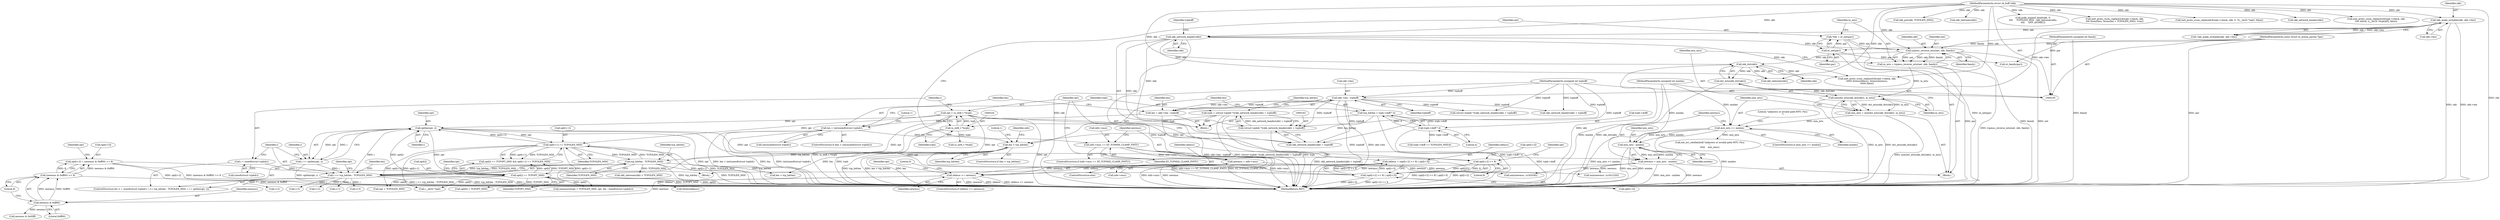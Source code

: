 digraph "0_linux_2638fd0f92d4397884fd991d8f4925cb3f081901@array" {
"1000289" [label="(Call,opt[i+2] = (newmss & 0xff00) >> 8)"];
"1000295" [label="(Call,(newmss & 0xff00) >> 8)"];
"1000296" [label="(Call,newmss & 0xff00)"];
"1000284" [label="(Call,oldmss <= newmss)"];
"1000268" [label="(Call,oldmss = (opt[i+2] << 8) | opt[i+3])"];
"1000270" [label="(Call,(opt[i+2] << 8) | opt[i+3])"];
"1000271" [label="(Call,opt[i+2] << 8)"];
"1000231" [label="(Call,opt = (u_int8_t *)tcph)"];
"1000233" [label="(Call,(u_int8_t *)tcph)"];
"1000160" [label="(Call,tcph = (struct tcphdr *)(skb_network_header(skb) + tcphoff))"];
"1000162" [label="(Call,(struct tcphdr *)(skb_network_header(skb) + tcphoff))"];
"1000165" [label="(Call,skb_network_header(skb))"];
"1000135" [label="(Call,skb_make_writable(skb, skb->len))"];
"1000106" [label="(MethodParameterIn,struct sk_buff *skb)"];
"1000145" [label="(Call,skb->len - tcphoff)"];
"1000109" [label="(MethodParameterIn,unsigned int tcphoff)"];
"1000248" [label="(Call,optlen(opt, i))"];
"1000259" [label="(Call,opt[i+1] == TCPOLEN_MSS)"];
"1000243" [label="(Call,tcp_hdrlen - TCPOLEN_MSS)"];
"1000176" [label="(Call,len < tcp_hdrlen)"];
"1000151" [label="(Call,len < (int)sizeof(struct tcphdr))"];
"1000143" [label="(Call,len = skb->len - tcphoff)"];
"1000168" [label="(Call,tcp_hdrlen = tcph->doff * 4)"];
"1000170" [label="(Call,tcph->doff * 4)"];
"1000254" [label="(Call,opt[i] == TCPOPT_MSS)"];
"1000241" [label="(Call,i <= tcp_hdrlen - TCPOLEN_MSS)"];
"1000237" [label="(Call,i = sizeof(struct tcphdr))"];
"1000246" [label="(Call,i += optlen(opt, i))"];
"1000220" [label="(Call,newmss = min_mtu - minlen)"];
"1000222" [label="(Call,min_mtu - minlen)"];
"1000210" [label="(Call,min_mtu <= minlen)"];
"1000202" [label="(Call,min_mtu = min(dst_mtu(skb_dst(skb)), in_mtu))"];
"1000204" [label="(Call,min(dst_mtu(skb_dst(skb)), in_mtu))"];
"1000205" [label="(Call,dst_mtu(skb_dst(skb)))"];
"1000206" [label="(Call,skb_dst(skb))"];
"1000197" [label="(Call,tcpmss_reverse_mtu(net, skb, family))"];
"1000190" [label="(Call,*net = xt_net(par))"];
"1000192" [label="(Call,xt_net(par))"];
"1000107" [label="(MethodParameterIn,const struct xt_action_param *par)"];
"1000108" [label="(MethodParameterIn,unsigned int family)"];
"1000195" [label="(Call,in_mtu = tcpmss_reverse_mtu(net, skb, family))"];
"1000110" [label="(MethodParameterIn,unsigned int minlen)"];
"1000226" [label="(Call,newmss = info->mss)"];
"1000183" [label="(Call,info->mss == XT_TCPMSS_CLAMP_PMTU)"];
"1000354" [label="(Call,skb_put(skb, TCPOLEN_MSS))"];
"1000386" [label="(Call,opt + TCPOLEN_MSS)"];
"1000184" [label="(Call,info->mss)"];
"1000171" [label="(Call,tcph->doff)"];
"1000359" [label="(Call,xt_family(par))"];
"1000107" [label="(MethodParameterIn,const struct xt_action_param *par)"];
"1000232" [label="(Identifier,opt)"];
"1000222" [label="(Call,min_mtu - minlen)"];
"1000191" [label="(Identifier,net)"];
"1000256" [label="(Identifier,opt)"];
"1000297" [label="(Identifier,newmss)"];
"1000206" [label="(Call,skb_dst(skb))"];
"1000303" [label="(Call,i+3)"];
"1000296" [label="(Call,newmss & 0xff00)"];
"1000274" [label="(Call,i+2)"];
"1000258" [label="(Identifier,TCPOPT_MSS)"];
"1000315" [label="(Call,htons(oldmss))"];
"1000199" [label="(Identifier,skb)"];
"1000202" [label="(Call,min_mtu = min(dst_mtu(skb_dst(skb)), in_mtu))"];
"1000214" [label="(Call,net_err_ratelimited(\"unknown or invalid path-MTU (%u)\n\",\n\t\t\t\t\t    min_mtu))"];
"1000151" [label="(Call,len < (int)sizeof(struct tcphdr))"];
"1000348" [label="(Call,(struct tcphdr *)(skb_network_header(skb) + tcphoff))"];
"1000176" [label="(Call,len < tcp_hdrlen)"];
"1000340" [label="(Call,skb_tailroom(skb))"];
"1000150" [label="(ControlStructure,if (len < (int)sizeof(struct tcphdr)))"];
"1000309" [label="(Call,inet_proto_csum_replace2(&tcph->check, skb,\n\t\t\t\t\t\t htons(oldmss), htons(newmss),\n\t\t\t\t\t\t false))"];
"1000380" [label="(Call,(u_int8_t *)tcph)"];
"1000135" [label="(Call,skb_make_writable(skb, skb->len))"];
"1000209" [label="(ControlStructure,if (min_mtu <= minlen))"];
"1000145" [label="(Call,skb->len - tcphoff)"];
"1000167" [label="(Identifier,tcphoff)"];
"1000306" [label="(Call,newmss & 0x00ff)"];
"1000266" [label="(Block,)"];
"1000241" [label="(Call,i <= tcp_hdrlen - TCPOLEN_MSS)"];
"1000215" [label="(Literal,\"unknown or invalid path-MTU (%u)\n\")"];
"1000323" [label="(Call,len > tcp_hdrlen)"];
"1000196" [label="(Identifier,in_mtu)"];
"1000192" [label="(Call,xt_net(par))"];
"1000168" [label="(Call,tcp_hdrlen = tcph->doff * 4)"];
"1000236" [label="(ControlStructure,for (i = sizeof(struct tcphdr); i <= tcp_hdrlen - TCPOLEN_MSS; i += optlen(opt, i)))"];
"1000177" [label="(Identifier,len)"];
"1000144" [label="(Identifier,len)"];
"1000195" [label="(Call,in_mtu = tcpmss_reverse_mtu(net, skb, family))"];
"1000137" [label="(Call,skb->len)"];
"1000198" [label="(Identifier,net)"];
"1000231" [label="(Call,opt = (u_int8_t *)tcph)"];
"1000330" [label="(Call,skb_tailroom(skb))"];
"1000239" [label="(Call,sizeof(struct tcphdr))"];
"1000441" [label="(Call,(__be32 *)opt)"];
"1000143" [label="(Call,len = skb->len - tcphoff)"];
"1000161" [label="(Identifier,tcph)"];
"1000285" [label="(Identifier,oldmss)"];
"1000270" [label="(Call,(opt[i+2] << 8) | opt[i+3])"];
"1000385" [label="(Call,memmove(opt + TCPOLEN_MSS, opt, len - sizeof(struct tcphdr)))"];
"1000164" [label="(Call,skb_network_header(skb) + tcphoff)"];
"1000335" [label="(Call,pskb_expand_head(skb, 0,\n\t\t\t\t     TCPOLEN_MSS - skb_tailroom(skb),\n\t\t\t\t     GFP_ATOMIC))"];
"1000197" [label="(Call,tcpmss_reverse_mtu(net, skb, family))"];
"1000324" [label="(Identifier,len)"];
"1000159" [label="(Literal,1)"];
"1000188" [label="(Block,)"];
"1000394" [label="(Call,inet_proto_csum_replace2(&tcph->check, skb,\n\t\t\t\t htons(len), htons(len + TCPOLEN_MSS), true))"];
"1000265" [label="(Identifier,TCPOLEN_MSS)"];
"1000255" [label="(Call,opt[i])"];
"1000187" [label="(Identifier,XT_TCPMSS_CLAMP_PMTU)"];
"1000204" [label="(Call,min(dst_mtu(skb_dst(skb)), in_mtu))"];
"1000372" [label="(Call,min(newmss, (u16)1220))"];
"1000295" [label="(Call,(newmss & 0xff00) >> 8)"];
"1000248" [label="(Call,optlen(opt, i))"];
"1000329" [label="(Call,skb_tailroom(skb) < TCPOLEN_MSS)"];
"1000162" [label="(Call,(struct tcphdr *)(skb_network_header(skb) + tcphoff))"];
"1000260" [label="(Call,opt[i+1])"];
"1000165" [label="(Call,skb_network_header(skb))"];
"1000226" [label="(Call,newmss = info->mss)"];
"1000152" [label="(Identifier,len)"];
"1000278" [label="(Call,opt[i+3])"];
"1000269" [label="(Identifier,oldmss)"];
"1000212" [label="(Identifier,minlen)"];
"1000153" [label="(Call,(int)sizeof(struct tcphdr))"];
"1000302" [label="(Identifier,opt)"];
"1000433" [label="(Call,inet_proto_csum_replace4(&tcph->check, skb, 0, *((__be32 *)opt), false))"];
"1000146" [label="(Call,skb->len)"];
"1000350" [label="(Call,skb_network_header(skb) + tcphoff)"];
"1000160" [label="(Call,tcph = (struct tcphdr *)(skb_network_header(skb) + tcphoff))"];
"1000208" [label="(Identifier,in_mtu)"];
"1000224" [label="(Identifier,minlen)"];
"1000185" [label="(Identifier,info)"];
"1000181" [label="(Literal,1)"];
"1000249" [label="(Identifier,opt)"];
"1000228" [label="(Call,info->mss)"];
"1000244" [label="(Identifier,tcp_hdrlen)"];
"1000261" [label="(Identifier,opt)"];
"1000225" [label="(ControlStructure,else)"];
"1000298" [label="(Literal,0xff00)"];
"1000149" [label="(Identifier,tcphoff)"];
"1000233" [label="(Call,(u_int8_t *)tcph)"];
"1000351" [label="(Call,skb_network_header(skb))"];
"1000183" [label="(Call,info->mss == XT_TCPMSS_CLAMP_PMTU)"];
"1000474" [label="(MethodReturn,RET)"];
"1000207" [label="(Identifier,skb)"];
"1000288" [label="(Literal,0)"];
"1000110" [label="(MethodParameterIn,unsigned int minlen)"];
"1000190" [label="(Call,*net = xt_net(par))"];
"1000283" [label="(ControlStructure,if (oldmss <= newmss))"];
"1000169" [label="(Identifier,tcp_hdrlen)"];
"1000106" [label="(MethodParameterIn,struct sk_buff *skb)"];
"1000134" [label="(Call,!skb_make_writable(skb, skb->len))"];
"1000277" [label="(Literal,8)"];
"1000271" [label="(Call,opt[i+2] << 8)"];
"1000166" [label="(Identifier,skb)"];
"1000235" [label="(Identifier,tcph)"];
"1000221" [label="(Identifier,newmss)"];
"1000193" [label="(Identifier,par)"];
"1000272" [label="(Call,opt[i+2])"];
"1000268" [label="(Call,oldmss = (opt[i+2] << 8) | opt[i+3])"];
"1000220" [label="(Call,newmss = min_mtu - minlen)"];
"1000238" [label="(Identifier,i)"];
"1000245" [label="(Identifier,TCPOLEN_MSS)"];
"1000246" [label="(Call,i += optlen(opt, i))"];
"1000262" [label="(Call,i+1)"];
"1000299" [label="(Literal,8)"];
"1000175" [label="(ControlStructure,if (len < tcp_hdrlen))"];
"1000259" [label="(Call,opt[i+1] == TCPOLEN_MSS)"];
"1000250" [label="(Identifier,i)"];
"1000136" [label="(Identifier,skb)"];
"1000210" [label="(Call,min_mtu <= minlen)"];
"1000242" [label="(Identifier,i)"];
"1000284" [label="(Call,oldmss <= newmss)"];
"1000200" [label="(Identifier,family)"];
"1000108" [label="(MethodParameterIn,unsigned int family)"];
"1000279" [label="(Identifier,opt)"];
"1000178" [label="(Identifier,tcp_hdrlen)"];
"1000237" [label="(Call,i = sizeof(struct tcphdr))"];
"1000290" [label="(Call,opt[i+2])"];
"1000223" [label="(Identifier,min_mtu)"];
"1000227" [label="(Identifier,newmss)"];
"1000286" [label="(Identifier,newmss)"];
"1000205" [label="(Call,dst_mtu(skb_dst(skb)))"];
"1000364" [label="(Call,min(newmss, (u16)536))"];
"1000291" [label="(Identifier,opt)"];
"1000280" [label="(Call,i+3)"];
"1000253" [label="(Call,opt[i] == TCPOPT_MSS && opt[i+1] == TCPOLEN_MSS)"];
"1000452" [label="(Call,tcph->doff += TCPOLEN_MSS/4)"];
"1000203" [label="(Identifier,min_mtu)"];
"1000243" [label="(Call,tcp_hdrlen - TCPOLEN_MSS)"];
"1000109" [label="(MethodParameterIn,unsigned int tcphoff)"];
"1000170" [label="(Call,tcph->doff * 4)"];
"1000292" [label="(Call,i+2)"];
"1000254" [label="(Call,opt[i] == TCPOPT_MSS)"];
"1000174" [label="(Literal,4)"];
"1000211" [label="(Identifier,min_mtu)"];
"1000247" [label="(Identifier,i)"];
"1000111" [label="(Block,)"];
"1000289" [label="(Call,opt[i+2] = (newmss & 0xff00) >> 8)"];
"1000459" [label="(Call,inet_proto_csum_replace2(&tcph->check, skb,\n\t\t\t\t oldval, ((__be16 *)tcph)[6], false))"];
"1000407" [label="(Call,opt[0] = TCPOPT_MSS)"];
"1000182" [label="(ControlStructure,if (info->mss == XT_TCPMSS_CLAMP_PMTU))"];
"1000289" -> "1000266"  [label="AST: "];
"1000289" -> "1000295"  [label="CFG: "];
"1000290" -> "1000289"  [label="AST: "];
"1000295" -> "1000289"  [label="AST: "];
"1000302" -> "1000289"  [label="CFG: "];
"1000289" -> "1000474"  [label="DDG: opt[i+2]"];
"1000289" -> "1000474"  [label="DDG: (newmss & 0xff00) >> 8"];
"1000295" -> "1000289"  [label="DDG: newmss & 0xff00"];
"1000295" -> "1000289"  [label="DDG: 8"];
"1000295" -> "1000299"  [label="CFG: "];
"1000296" -> "1000295"  [label="AST: "];
"1000299" -> "1000295"  [label="AST: "];
"1000295" -> "1000474"  [label="DDG: newmss & 0xff00"];
"1000296" -> "1000295"  [label="DDG: newmss"];
"1000296" -> "1000295"  [label="DDG: 0xff00"];
"1000296" -> "1000298"  [label="CFG: "];
"1000297" -> "1000296"  [label="AST: "];
"1000298" -> "1000296"  [label="AST: "];
"1000299" -> "1000296"  [label="CFG: "];
"1000284" -> "1000296"  [label="DDG: newmss"];
"1000296" -> "1000306"  [label="DDG: newmss"];
"1000284" -> "1000283"  [label="AST: "];
"1000284" -> "1000286"  [label="CFG: "];
"1000285" -> "1000284"  [label="AST: "];
"1000286" -> "1000284"  [label="AST: "];
"1000288" -> "1000284"  [label="CFG: "];
"1000291" -> "1000284"  [label="CFG: "];
"1000284" -> "1000474"  [label="DDG: newmss"];
"1000284" -> "1000474"  [label="DDG: oldmss"];
"1000284" -> "1000474"  [label="DDG: oldmss <= newmss"];
"1000268" -> "1000284"  [label="DDG: oldmss"];
"1000220" -> "1000284"  [label="DDG: newmss"];
"1000226" -> "1000284"  [label="DDG: newmss"];
"1000284" -> "1000315"  [label="DDG: oldmss"];
"1000268" -> "1000266"  [label="AST: "];
"1000268" -> "1000270"  [label="CFG: "];
"1000269" -> "1000268"  [label="AST: "];
"1000270" -> "1000268"  [label="AST: "];
"1000285" -> "1000268"  [label="CFG: "];
"1000268" -> "1000474"  [label="DDG: (opt[i+2] << 8) | opt[i+3]"];
"1000270" -> "1000268"  [label="DDG: opt[i+2] << 8"];
"1000270" -> "1000268"  [label="DDG: opt[i+3]"];
"1000270" -> "1000278"  [label="CFG: "];
"1000271" -> "1000270"  [label="AST: "];
"1000278" -> "1000270"  [label="AST: "];
"1000270" -> "1000474"  [label="DDG: opt[i+3]"];
"1000270" -> "1000474"  [label="DDG: opt[i+2] << 8"];
"1000271" -> "1000270"  [label="DDG: opt[i+2]"];
"1000271" -> "1000270"  [label="DDG: 8"];
"1000231" -> "1000270"  [label="DDG: opt"];
"1000248" -> "1000270"  [label="DDG: opt"];
"1000271" -> "1000277"  [label="CFG: "];
"1000272" -> "1000271"  [label="AST: "];
"1000277" -> "1000271"  [label="AST: "];
"1000279" -> "1000271"  [label="CFG: "];
"1000271" -> "1000474"  [label="DDG: opt[i+2]"];
"1000231" -> "1000271"  [label="DDG: opt"];
"1000248" -> "1000271"  [label="DDG: opt"];
"1000231" -> "1000111"  [label="AST: "];
"1000231" -> "1000233"  [label="CFG: "];
"1000232" -> "1000231"  [label="AST: "];
"1000233" -> "1000231"  [label="AST: "];
"1000238" -> "1000231"  [label="CFG: "];
"1000231" -> "1000474"  [label="DDG: (u_int8_t *)tcph"];
"1000231" -> "1000474"  [label="DDG: opt"];
"1000233" -> "1000231"  [label="DDG: tcph"];
"1000231" -> "1000248"  [label="DDG: opt"];
"1000231" -> "1000254"  [label="DDG: opt"];
"1000231" -> "1000259"  [label="DDG: opt"];
"1000233" -> "1000235"  [label="CFG: "];
"1000234" -> "1000233"  [label="AST: "];
"1000235" -> "1000233"  [label="AST: "];
"1000233" -> "1000474"  [label="DDG: tcph"];
"1000160" -> "1000233"  [label="DDG: tcph"];
"1000233" -> "1000380"  [label="DDG: tcph"];
"1000160" -> "1000111"  [label="AST: "];
"1000160" -> "1000162"  [label="CFG: "];
"1000161" -> "1000160"  [label="AST: "];
"1000162" -> "1000160"  [label="AST: "];
"1000169" -> "1000160"  [label="CFG: "];
"1000160" -> "1000474"  [label="DDG: (struct tcphdr *)(skb_network_header(skb) + tcphoff)"];
"1000160" -> "1000474"  [label="DDG: tcph"];
"1000162" -> "1000160"  [label="DDG: skb_network_header(skb) + tcphoff"];
"1000162" -> "1000164"  [label="CFG: "];
"1000163" -> "1000162"  [label="AST: "];
"1000164" -> "1000162"  [label="AST: "];
"1000162" -> "1000474"  [label="DDG: skb_network_header(skb) + tcphoff"];
"1000165" -> "1000162"  [label="DDG: skb"];
"1000145" -> "1000162"  [label="DDG: tcphoff"];
"1000109" -> "1000162"  [label="DDG: tcphoff"];
"1000165" -> "1000164"  [label="AST: "];
"1000165" -> "1000166"  [label="CFG: "];
"1000166" -> "1000165"  [label="AST: "];
"1000167" -> "1000165"  [label="CFG: "];
"1000165" -> "1000474"  [label="DDG: skb"];
"1000165" -> "1000164"  [label="DDG: skb"];
"1000135" -> "1000165"  [label="DDG: skb"];
"1000106" -> "1000165"  [label="DDG: skb"];
"1000165" -> "1000197"  [label="DDG: skb"];
"1000165" -> "1000309"  [label="DDG: skb"];
"1000165" -> "1000330"  [label="DDG: skb"];
"1000135" -> "1000134"  [label="AST: "];
"1000135" -> "1000137"  [label="CFG: "];
"1000136" -> "1000135"  [label="AST: "];
"1000137" -> "1000135"  [label="AST: "];
"1000134" -> "1000135"  [label="CFG: "];
"1000135" -> "1000474"  [label="DDG: skb"];
"1000135" -> "1000474"  [label="DDG: skb->len"];
"1000135" -> "1000134"  [label="DDG: skb"];
"1000135" -> "1000134"  [label="DDG: skb->len"];
"1000106" -> "1000135"  [label="DDG: skb"];
"1000135" -> "1000145"  [label="DDG: skb->len"];
"1000106" -> "1000105"  [label="AST: "];
"1000106" -> "1000474"  [label="DDG: skb"];
"1000106" -> "1000197"  [label="DDG: skb"];
"1000106" -> "1000206"  [label="DDG: skb"];
"1000106" -> "1000309"  [label="DDG: skb"];
"1000106" -> "1000330"  [label="DDG: skb"];
"1000106" -> "1000335"  [label="DDG: skb"];
"1000106" -> "1000340"  [label="DDG: skb"];
"1000106" -> "1000351"  [label="DDG: skb"];
"1000106" -> "1000354"  [label="DDG: skb"];
"1000106" -> "1000394"  [label="DDG: skb"];
"1000106" -> "1000433"  [label="DDG: skb"];
"1000106" -> "1000459"  [label="DDG: skb"];
"1000145" -> "1000143"  [label="AST: "];
"1000145" -> "1000149"  [label="CFG: "];
"1000146" -> "1000145"  [label="AST: "];
"1000149" -> "1000145"  [label="AST: "];
"1000143" -> "1000145"  [label="CFG: "];
"1000145" -> "1000474"  [label="DDG: tcphoff"];
"1000145" -> "1000474"  [label="DDG: skb->len"];
"1000145" -> "1000143"  [label="DDG: skb->len"];
"1000145" -> "1000143"  [label="DDG: tcphoff"];
"1000109" -> "1000145"  [label="DDG: tcphoff"];
"1000145" -> "1000164"  [label="DDG: tcphoff"];
"1000145" -> "1000348"  [label="DDG: tcphoff"];
"1000145" -> "1000350"  [label="DDG: tcphoff"];
"1000109" -> "1000105"  [label="AST: "];
"1000109" -> "1000474"  [label="DDG: tcphoff"];
"1000109" -> "1000164"  [label="DDG: tcphoff"];
"1000109" -> "1000348"  [label="DDG: tcphoff"];
"1000109" -> "1000350"  [label="DDG: tcphoff"];
"1000248" -> "1000246"  [label="AST: "];
"1000248" -> "1000250"  [label="CFG: "];
"1000249" -> "1000248"  [label="AST: "];
"1000250" -> "1000248"  [label="AST: "];
"1000246" -> "1000248"  [label="CFG: "];
"1000248" -> "1000474"  [label="DDG: opt"];
"1000248" -> "1000246"  [label="DDG: opt"];
"1000248" -> "1000246"  [label="DDG: i"];
"1000259" -> "1000248"  [label="DDG: opt[i+1]"];
"1000254" -> "1000248"  [label="DDG: opt[i]"];
"1000241" -> "1000248"  [label="DDG: i"];
"1000248" -> "1000254"  [label="DDG: opt"];
"1000248" -> "1000259"  [label="DDG: opt"];
"1000259" -> "1000253"  [label="AST: "];
"1000259" -> "1000265"  [label="CFG: "];
"1000260" -> "1000259"  [label="AST: "];
"1000265" -> "1000259"  [label="AST: "];
"1000253" -> "1000259"  [label="CFG: "];
"1000259" -> "1000474"  [label="DDG: opt[i+1]"];
"1000259" -> "1000474"  [label="DDG: TCPOLEN_MSS"];
"1000259" -> "1000243"  [label="DDG: TCPOLEN_MSS"];
"1000259" -> "1000253"  [label="DDG: opt[i+1]"];
"1000259" -> "1000253"  [label="DDG: TCPOLEN_MSS"];
"1000243" -> "1000259"  [label="DDG: TCPOLEN_MSS"];
"1000259" -> "1000385"  [label="DDG: opt[i+1]"];
"1000259" -> "1000386"  [label="DDG: opt[i+1]"];
"1000259" -> "1000441"  [label="DDG: opt[i+1]"];
"1000243" -> "1000241"  [label="AST: "];
"1000243" -> "1000245"  [label="CFG: "];
"1000244" -> "1000243"  [label="AST: "];
"1000245" -> "1000243"  [label="AST: "];
"1000241" -> "1000243"  [label="CFG: "];
"1000243" -> "1000474"  [label="DDG: tcp_hdrlen"];
"1000243" -> "1000474"  [label="DDG: TCPOLEN_MSS"];
"1000243" -> "1000241"  [label="DDG: tcp_hdrlen"];
"1000243" -> "1000241"  [label="DDG: TCPOLEN_MSS"];
"1000176" -> "1000243"  [label="DDG: tcp_hdrlen"];
"1000243" -> "1000323"  [label="DDG: tcp_hdrlen"];
"1000243" -> "1000329"  [label="DDG: TCPOLEN_MSS"];
"1000176" -> "1000175"  [label="AST: "];
"1000176" -> "1000178"  [label="CFG: "];
"1000177" -> "1000176"  [label="AST: "];
"1000178" -> "1000176"  [label="AST: "];
"1000181" -> "1000176"  [label="CFG: "];
"1000185" -> "1000176"  [label="CFG: "];
"1000176" -> "1000474"  [label="DDG: tcp_hdrlen"];
"1000176" -> "1000474"  [label="DDG: len < tcp_hdrlen"];
"1000176" -> "1000474"  [label="DDG: len"];
"1000151" -> "1000176"  [label="DDG: len"];
"1000168" -> "1000176"  [label="DDG: tcp_hdrlen"];
"1000176" -> "1000323"  [label="DDG: len"];
"1000151" -> "1000150"  [label="AST: "];
"1000151" -> "1000153"  [label="CFG: "];
"1000152" -> "1000151"  [label="AST: "];
"1000153" -> "1000151"  [label="AST: "];
"1000159" -> "1000151"  [label="CFG: "];
"1000161" -> "1000151"  [label="CFG: "];
"1000151" -> "1000474"  [label="DDG: len < (int)sizeof(struct tcphdr)"];
"1000151" -> "1000474"  [label="DDG: len"];
"1000151" -> "1000474"  [label="DDG: (int)sizeof(struct tcphdr)"];
"1000143" -> "1000151"  [label="DDG: len"];
"1000143" -> "1000111"  [label="AST: "];
"1000144" -> "1000143"  [label="AST: "];
"1000152" -> "1000143"  [label="CFG: "];
"1000143" -> "1000474"  [label="DDG: skb->len - tcphoff"];
"1000168" -> "1000111"  [label="AST: "];
"1000168" -> "1000170"  [label="CFG: "];
"1000169" -> "1000168"  [label="AST: "];
"1000170" -> "1000168"  [label="AST: "];
"1000177" -> "1000168"  [label="CFG: "];
"1000168" -> "1000474"  [label="DDG: tcph->doff * 4"];
"1000170" -> "1000168"  [label="DDG: tcph->doff"];
"1000170" -> "1000168"  [label="DDG: 4"];
"1000170" -> "1000174"  [label="CFG: "];
"1000171" -> "1000170"  [label="AST: "];
"1000174" -> "1000170"  [label="AST: "];
"1000170" -> "1000474"  [label="DDG: tcph->doff"];
"1000170" -> "1000452"  [label="DDG: tcph->doff"];
"1000254" -> "1000253"  [label="AST: "];
"1000254" -> "1000258"  [label="CFG: "];
"1000255" -> "1000254"  [label="AST: "];
"1000258" -> "1000254"  [label="AST: "];
"1000261" -> "1000254"  [label="CFG: "];
"1000253" -> "1000254"  [label="CFG: "];
"1000254" -> "1000474"  [label="DDG: opt[i]"];
"1000254" -> "1000474"  [label="DDG: TCPOPT_MSS"];
"1000254" -> "1000253"  [label="DDG: opt[i]"];
"1000254" -> "1000253"  [label="DDG: TCPOPT_MSS"];
"1000254" -> "1000385"  [label="DDG: opt[i]"];
"1000254" -> "1000386"  [label="DDG: opt[i]"];
"1000254" -> "1000407"  [label="DDG: TCPOPT_MSS"];
"1000254" -> "1000441"  [label="DDG: opt[i]"];
"1000241" -> "1000236"  [label="AST: "];
"1000242" -> "1000241"  [label="AST: "];
"1000256" -> "1000241"  [label="CFG: "];
"1000324" -> "1000241"  [label="CFG: "];
"1000241" -> "1000474"  [label="DDG: i"];
"1000241" -> "1000474"  [label="DDG: i <= tcp_hdrlen - TCPOLEN_MSS"];
"1000241" -> "1000474"  [label="DDG: tcp_hdrlen - TCPOLEN_MSS"];
"1000237" -> "1000241"  [label="DDG: i"];
"1000246" -> "1000241"  [label="DDG: i"];
"1000241" -> "1000262"  [label="DDG: i"];
"1000241" -> "1000274"  [label="DDG: i"];
"1000241" -> "1000280"  [label="DDG: i"];
"1000241" -> "1000292"  [label="DDG: i"];
"1000241" -> "1000303"  [label="DDG: i"];
"1000237" -> "1000236"  [label="AST: "];
"1000237" -> "1000239"  [label="CFG: "];
"1000238" -> "1000237"  [label="AST: "];
"1000239" -> "1000237"  [label="AST: "];
"1000242" -> "1000237"  [label="CFG: "];
"1000246" -> "1000236"  [label="AST: "];
"1000247" -> "1000246"  [label="AST: "];
"1000242" -> "1000246"  [label="CFG: "];
"1000246" -> "1000474"  [label="DDG: optlen(opt, i)"];
"1000220" -> "1000188"  [label="AST: "];
"1000220" -> "1000222"  [label="CFG: "];
"1000221" -> "1000220"  [label="AST: "];
"1000222" -> "1000220"  [label="AST: "];
"1000232" -> "1000220"  [label="CFG: "];
"1000220" -> "1000474"  [label="DDG: newmss"];
"1000220" -> "1000474"  [label="DDG: min_mtu - minlen"];
"1000222" -> "1000220"  [label="DDG: min_mtu"];
"1000222" -> "1000220"  [label="DDG: minlen"];
"1000220" -> "1000364"  [label="DDG: newmss"];
"1000220" -> "1000372"  [label="DDG: newmss"];
"1000222" -> "1000224"  [label="CFG: "];
"1000223" -> "1000222"  [label="AST: "];
"1000224" -> "1000222"  [label="AST: "];
"1000222" -> "1000474"  [label="DDG: min_mtu"];
"1000222" -> "1000474"  [label="DDG: minlen"];
"1000210" -> "1000222"  [label="DDG: min_mtu"];
"1000210" -> "1000222"  [label="DDG: minlen"];
"1000110" -> "1000222"  [label="DDG: minlen"];
"1000210" -> "1000209"  [label="AST: "];
"1000210" -> "1000212"  [label="CFG: "];
"1000211" -> "1000210"  [label="AST: "];
"1000212" -> "1000210"  [label="AST: "];
"1000215" -> "1000210"  [label="CFG: "];
"1000221" -> "1000210"  [label="CFG: "];
"1000210" -> "1000474"  [label="DDG: min_mtu <= minlen"];
"1000210" -> "1000474"  [label="DDG: minlen"];
"1000202" -> "1000210"  [label="DDG: min_mtu"];
"1000110" -> "1000210"  [label="DDG: minlen"];
"1000210" -> "1000214"  [label="DDG: min_mtu"];
"1000202" -> "1000188"  [label="AST: "];
"1000202" -> "1000204"  [label="CFG: "];
"1000203" -> "1000202"  [label="AST: "];
"1000204" -> "1000202"  [label="AST: "];
"1000211" -> "1000202"  [label="CFG: "];
"1000202" -> "1000474"  [label="DDG: min(dst_mtu(skb_dst(skb)), in_mtu)"];
"1000204" -> "1000202"  [label="DDG: dst_mtu(skb_dst(skb))"];
"1000204" -> "1000202"  [label="DDG: in_mtu"];
"1000204" -> "1000208"  [label="CFG: "];
"1000205" -> "1000204"  [label="AST: "];
"1000208" -> "1000204"  [label="AST: "];
"1000204" -> "1000474"  [label="DDG: in_mtu"];
"1000204" -> "1000474"  [label="DDG: dst_mtu(skb_dst(skb))"];
"1000205" -> "1000204"  [label="DDG: skb_dst(skb)"];
"1000195" -> "1000204"  [label="DDG: in_mtu"];
"1000205" -> "1000206"  [label="CFG: "];
"1000206" -> "1000205"  [label="AST: "];
"1000208" -> "1000205"  [label="CFG: "];
"1000205" -> "1000474"  [label="DDG: skb_dst(skb)"];
"1000206" -> "1000205"  [label="DDG: skb"];
"1000206" -> "1000207"  [label="CFG: "];
"1000207" -> "1000206"  [label="AST: "];
"1000206" -> "1000474"  [label="DDG: skb"];
"1000197" -> "1000206"  [label="DDG: skb"];
"1000206" -> "1000309"  [label="DDG: skb"];
"1000206" -> "1000330"  [label="DDG: skb"];
"1000197" -> "1000195"  [label="AST: "];
"1000197" -> "1000200"  [label="CFG: "];
"1000198" -> "1000197"  [label="AST: "];
"1000199" -> "1000197"  [label="AST: "];
"1000200" -> "1000197"  [label="AST: "];
"1000195" -> "1000197"  [label="CFG: "];
"1000197" -> "1000474"  [label="DDG: family"];
"1000197" -> "1000474"  [label="DDG: net"];
"1000197" -> "1000195"  [label="DDG: net"];
"1000197" -> "1000195"  [label="DDG: skb"];
"1000197" -> "1000195"  [label="DDG: family"];
"1000190" -> "1000197"  [label="DDG: net"];
"1000108" -> "1000197"  [label="DDG: family"];
"1000190" -> "1000188"  [label="AST: "];
"1000190" -> "1000192"  [label="CFG: "];
"1000191" -> "1000190"  [label="AST: "];
"1000192" -> "1000190"  [label="AST: "];
"1000196" -> "1000190"  [label="CFG: "];
"1000190" -> "1000474"  [label="DDG: xt_net(par)"];
"1000192" -> "1000190"  [label="DDG: par"];
"1000192" -> "1000193"  [label="CFG: "];
"1000193" -> "1000192"  [label="AST: "];
"1000192" -> "1000474"  [label="DDG: par"];
"1000107" -> "1000192"  [label="DDG: par"];
"1000192" -> "1000359"  [label="DDG: par"];
"1000107" -> "1000105"  [label="AST: "];
"1000107" -> "1000474"  [label="DDG: par"];
"1000107" -> "1000359"  [label="DDG: par"];
"1000108" -> "1000105"  [label="AST: "];
"1000108" -> "1000474"  [label="DDG: family"];
"1000195" -> "1000188"  [label="AST: "];
"1000196" -> "1000195"  [label="AST: "];
"1000203" -> "1000195"  [label="CFG: "];
"1000195" -> "1000474"  [label="DDG: tcpmss_reverse_mtu(net, skb, family)"];
"1000110" -> "1000105"  [label="AST: "];
"1000110" -> "1000474"  [label="DDG: minlen"];
"1000226" -> "1000225"  [label="AST: "];
"1000226" -> "1000228"  [label="CFG: "];
"1000227" -> "1000226"  [label="AST: "];
"1000228" -> "1000226"  [label="AST: "];
"1000232" -> "1000226"  [label="CFG: "];
"1000226" -> "1000474"  [label="DDG: newmss"];
"1000226" -> "1000474"  [label="DDG: info->mss"];
"1000183" -> "1000226"  [label="DDG: info->mss"];
"1000226" -> "1000364"  [label="DDG: newmss"];
"1000226" -> "1000372"  [label="DDG: newmss"];
"1000183" -> "1000182"  [label="AST: "];
"1000183" -> "1000187"  [label="CFG: "];
"1000184" -> "1000183"  [label="AST: "];
"1000187" -> "1000183"  [label="AST: "];
"1000191" -> "1000183"  [label="CFG: "];
"1000227" -> "1000183"  [label="CFG: "];
"1000183" -> "1000474"  [label="DDG: XT_TCPMSS_CLAMP_PMTU"];
"1000183" -> "1000474"  [label="DDG: info->mss"];
"1000183" -> "1000474"  [label="DDG: info->mss == XT_TCPMSS_CLAMP_PMTU"];
}
